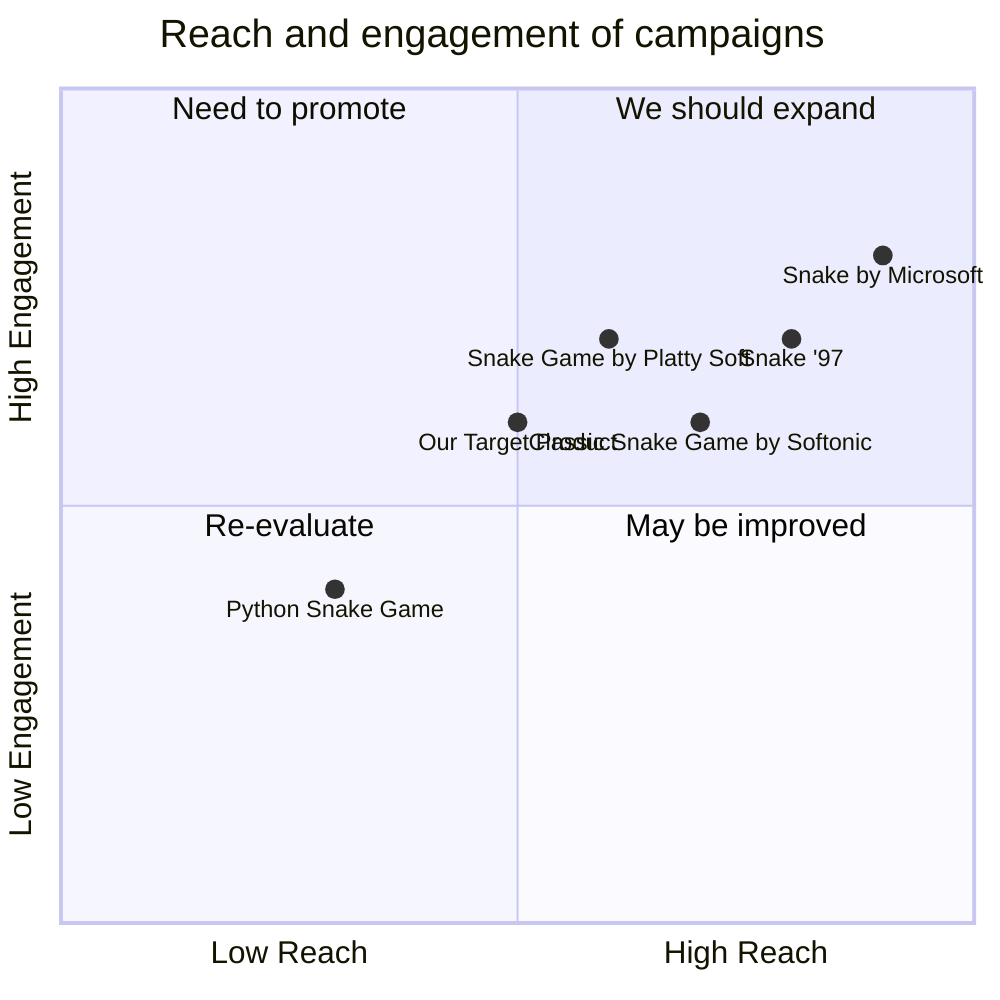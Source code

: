 quadrantChart
    title Reach and engagement of campaigns
    x-axis Low Reach --> High Reach
    y-axis Low Engagement --> High Engagement
    quadrant-1 We should expand
    quadrant-2 Need to promote
    quadrant-3 Re-evaluate
    quadrant-4 May be improved
    "Python Snake Game": [0.3, 0.4]
    "Snake Game by Platty Soft": [0.6, 0.7]
    "Classic Snake Game by Softonic": [0.7, 0.6]
    "Snake by Microsoft": [0.9, 0.8]
    "Snake '97": [0.8, 0.7]
    "Our Target Product": [0.5, 0.6]